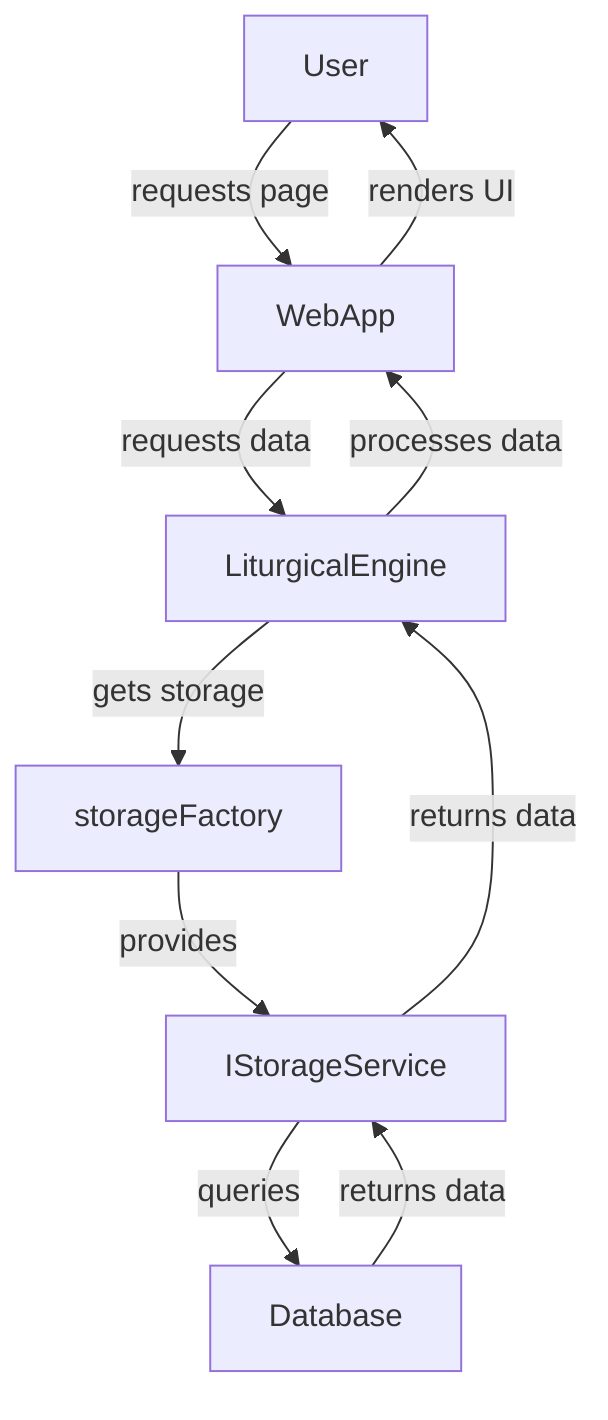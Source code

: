flowchart TD
  User -- requests page --> WebApp
  WebApp -- requests data --> LiturgicalEngine
  LiturgicalEngine -- gets storage --> storageFactory
  storageFactory -- provides --> IStorageService
  IStorageService -- queries --> Database
  Database -- returns data --> IStorageService
  IStorageService -- returns data --> LiturgicalEngine
  LiturgicalEngine -- processes data --> WebApp
  WebApp -- renders UI --> User